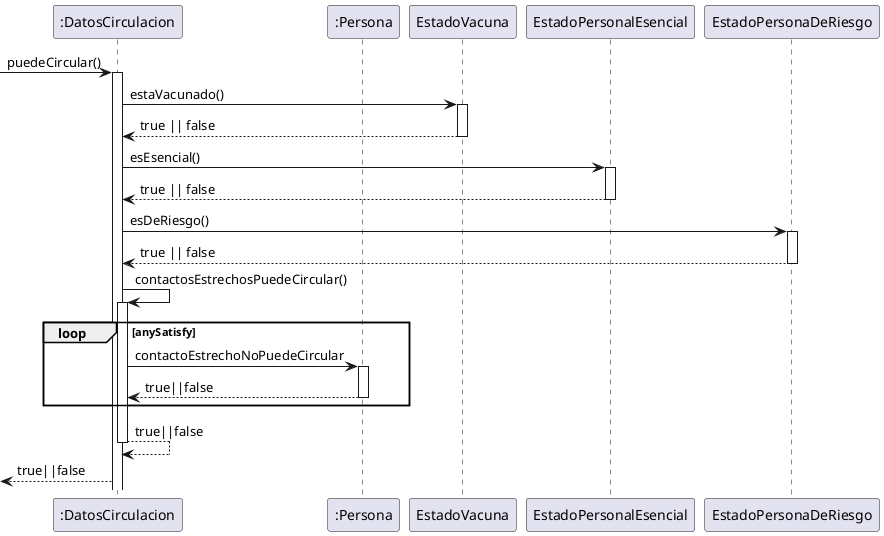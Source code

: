 @startuml DiagramaDatosCirculacion

participant ":DatosCirculacion" as DatosCirculacion
participant ":Persona" as Persona

->DatosCirculacion: puedeCircular()
activate DatosCirculacion
DatosCirculacion -> EstadoVacuna: estaVacunado()
activate EstadoVacuna
EstadoVacuna --> DatosCirculacion: true || false
deactivate EstadoVacuna
DatosCirculacion->EstadoPersonalEsencial: esEsencial()
activate EstadoPersonalEsencial
EstadoPersonalEsencial --> DatosCirculacion: true || false
deactivate EstadoPersonalEsencial
DatosCirculacion -> EstadoPersonaDeRiesgo: esDeRiesgo()
activate EstadoPersonaDeRiesgo
EstadoPersonaDeRiesgo--> DatosCirculacion: true || false
deactivate EstadoPersonaDeRiesgo
DatosCirculacion -> DatosCirculacion: contactosEstrechosPuedeCircular()
activate DatosCirculacion
loop anySatisfy
    DatosCirculacion -> Persona: contactoEstrechoNoPuedeCircular
    activate Persona
    Persona --> DatosCirculacion: true||false
    deactivate Persona
end
DatosCirculacion --> DatosCirculacion: true||false
deactivate DatosCirculacion
<--DatosCirculacion: true||false
@enduml